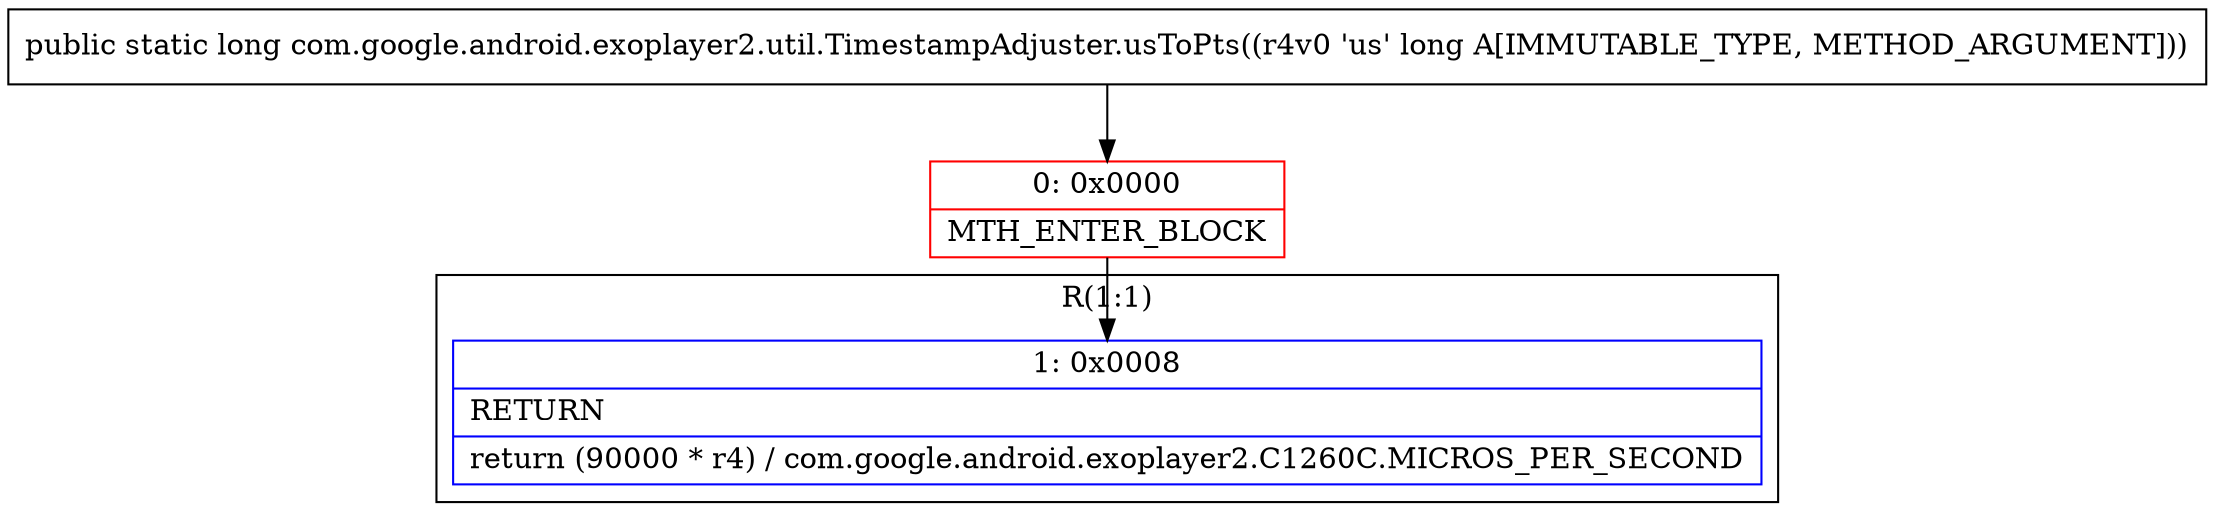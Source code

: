 digraph "CFG forcom.google.android.exoplayer2.util.TimestampAdjuster.usToPts(J)J" {
subgraph cluster_Region_1875676830 {
label = "R(1:1)";
node [shape=record,color=blue];
Node_1 [shape=record,label="{1\:\ 0x0008|RETURN\l|return (90000 * r4) \/ com.google.android.exoplayer2.C1260C.MICROS_PER_SECOND\l}"];
}
Node_0 [shape=record,color=red,label="{0\:\ 0x0000|MTH_ENTER_BLOCK\l}"];
MethodNode[shape=record,label="{public static long com.google.android.exoplayer2.util.TimestampAdjuster.usToPts((r4v0 'us' long A[IMMUTABLE_TYPE, METHOD_ARGUMENT])) }"];
MethodNode -> Node_0;
Node_0 -> Node_1;
}

